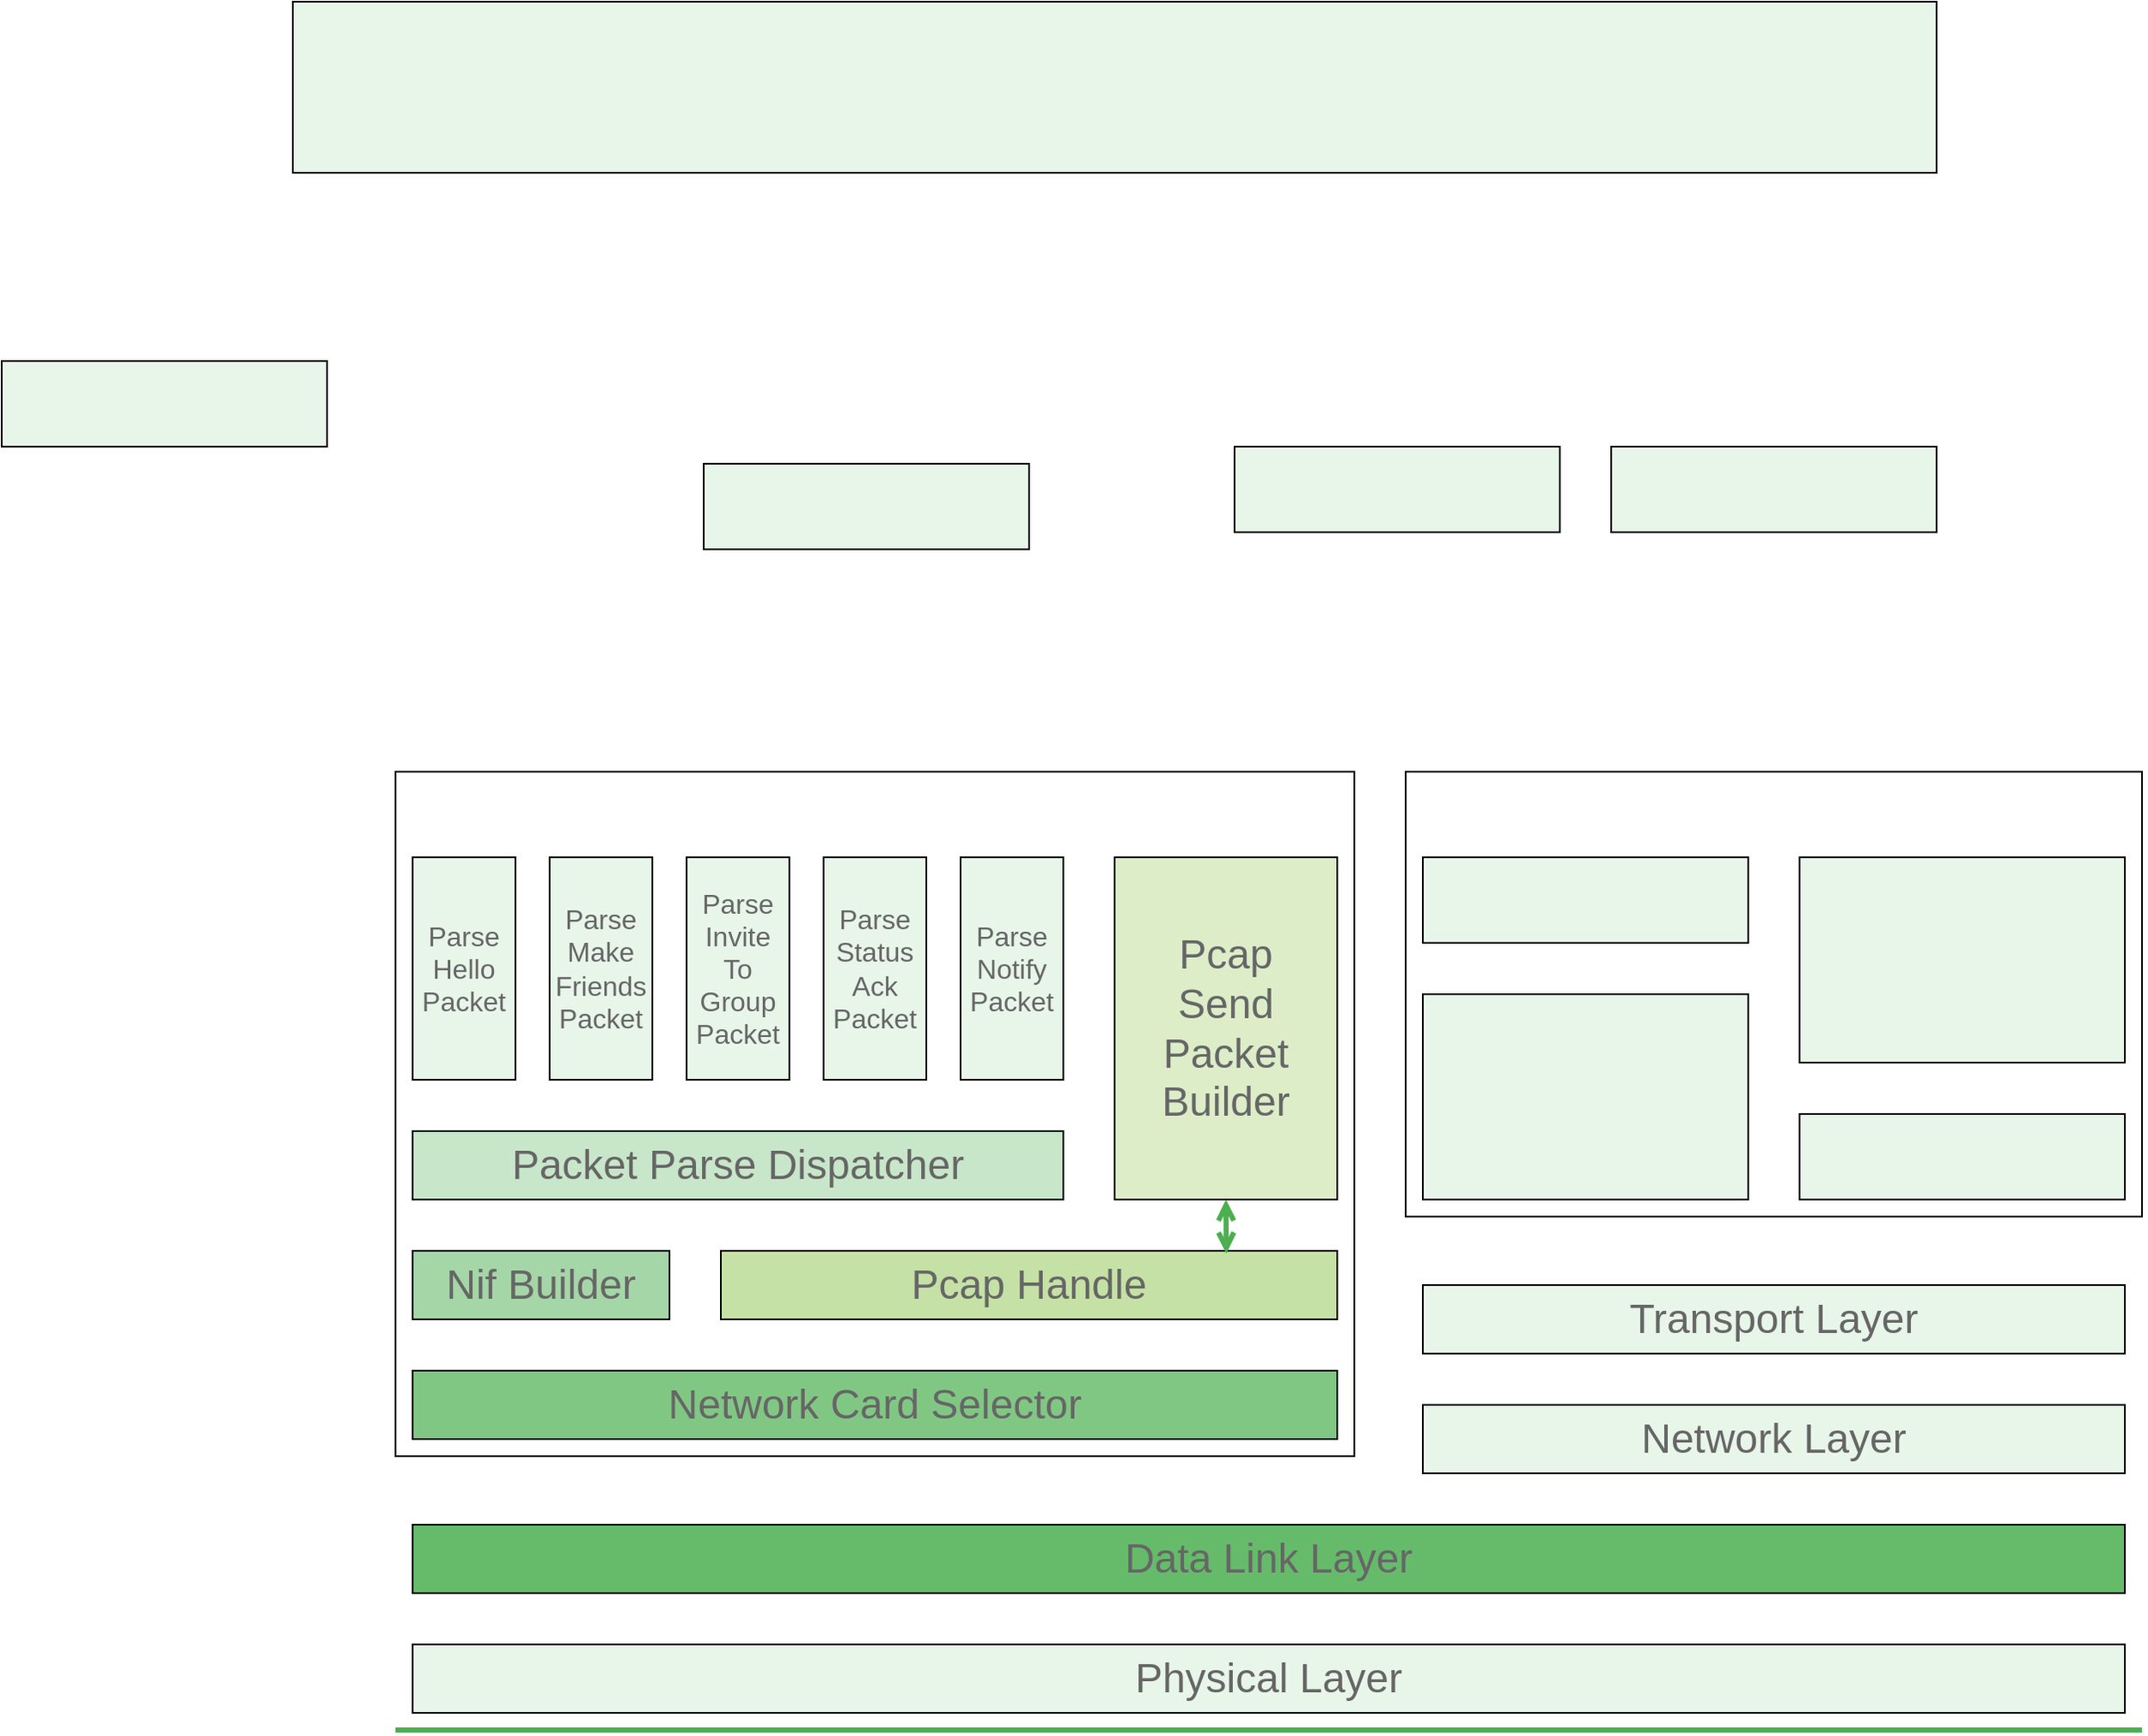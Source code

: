 <mxfile version="14.6.6" type="github">
  <diagram id="JCKB8MocDSN7x97dPDkK" name="Page-1">
    <mxGraphModel dx="1038" dy="628" grid="1" gridSize="10" guides="1" tooltips="1" connect="1" arrows="1" fold="1" page="1" pageScale="1" pageWidth="1654" pageHeight="2336" math="0" shadow="0">
      <root>
        <mxCell id="0" />
        <mxCell id="1" parent="0" />
        <mxCell id="Dv_WCurl7W9lhUE-oqcY-34" value="" style="rounded=0;whiteSpace=wrap;html=1;fillColor=none;" vertex="1" parent="1">
          <mxGeometry x="870" y="600" width="430" height="260" as="geometry" />
        </mxCell>
        <mxCell id="Dv_WCurl7W9lhUE-oqcY-24" value="&lt;span style=&quot;color: rgb(102 , 102 , 102) ; font-size: 24px&quot;&gt;Network Layer&lt;/span&gt;" style="rounded=0;whiteSpace=wrap;html=1;strokeColor=#000000;fillColor=#e8f5e9;strokeWidth=1;" vertex="1" parent="1">
          <mxGeometry x="880" y="970" width="410" height="40" as="geometry" />
        </mxCell>
        <mxCell id="Dv_WCurl7W9lhUE-oqcY-26" value="&lt;span style=&quot;color: rgb(102 , 102 , 102) ; font-size: 24px&quot;&gt;Transport Layer&lt;/span&gt;" style="rounded=0;whiteSpace=wrap;html=1;strokeColor=#000000;fillColor=#e8f5e9;strokeWidth=1;" vertex="1" parent="1">
          <mxGeometry x="880" y="900" width="410" height="40" as="geometry" />
        </mxCell>
        <mxCell id="Dv_WCurl7W9lhUE-oqcY-28" value="" style="rounded=0;whiteSpace=wrap;html=1;strokeColor=#000000;fillColor=#e8f5e9;strokeWidth=1;" vertex="1" parent="1">
          <mxGeometry x="880" y="730" width="190" height="120" as="geometry" />
        </mxCell>
        <mxCell id="Dv_WCurl7W9lhUE-oqcY-30" value="" style="rounded=0;whiteSpace=wrap;html=1;strokeColor=#000000;fillColor=#e8f5e9;strokeWidth=1;" vertex="1" parent="1">
          <mxGeometry x="1100" y="650" width="190" height="120" as="geometry" />
        </mxCell>
        <mxCell id="Dv_WCurl7W9lhUE-oqcY-31" value="" style="rounded=0;whiteSpace=wrap;html=1;strokeColor=#000000;fillColor=#e8f5e9;strokeWidth=1;" vertex="1" parent="1">
          <mxGeometry x="880" y="650" width="190" height="50" as="geometry" />
        </mxCell>
        <mxCell id="Dv_WCurl7W9lhUE-oqcY-32" value="" style="rounded=0;whiteSpace=wrap;html=1;strokeColor=#000000;fillColor=#e8f5e9;strokeWidth=1;" vertex="1" parent="1">
          <mxGeometry x="1100" y="800" width="190" height="50" as="geometry" />
        </mxCell>
        <mxCell id="Dv_WCurl7W9lhUE-oqcY-36" value="" style="rounded=0;whiteSpace=wrap;html=1;strokeColor=#000000;fillColor=#e8f5e9;" vertex="1" parent="1">
          <mxGeometry x="50" y="360" width="190" height="50" as="geometry" />
        </mxCell>
        <mxCell id="Dv_WCurl7W9lhUE-oqcY-37" value="" style="rounded=0;whiteSpace=wrap;html=1;strokeColor=#000000;fillColor=#e8f5e9;" vertex="1" parent="1">
          <mxGeometry x="460" y="420" width="190" height="50" as="geometry" />
        </mxCell>
        <mxCell id="Dv_WCurl7W9lhUE-oqcY-39" value="" style="rounded=0;whiteSpace=wrap;html=1;strokeColor=#000000;fillColor=#e8f5e9;" vertex="1" parent="1">
          <mxGeometry x="770" y="410" width="190" height="50" as="geometry" />
        </mxCell>
        <mxCell id="Dv_WCurl7W9lhUE-oqcY-40" value="" style="rounded=0;whiteSpace=wrap;html=1;strokeColor=#000000;fillColor=#e8f5e9;" vertex="1" parent="1">
          <mxGeometry x="990" y="410" width="190" height="50" as="geometry" />
        </mxCell>
        <mxCell id="Dv_WCurl7W9lhUE-oqcY-41" value="" style="rounded=0;whiteSpace=wrap;html=1;strokeColor=#000000;fillColor=#e8f5e9;" vertex="1" parent="1">
          <mxGeometry x="220" y="150" width="960" height="100" as="geometry" />
        </mxCell>
        <mxCell id="Dv_WCurl7W9lhUE-oqcY-56" value="" style="group" vertex="1" connectable="0" parent="1">
          <mxGeometry x="280" y="600" width="560" height="400" as="geometry" />
        </mxCell>
        <mxCell id="Dv_WCurl7W9lhUE-oqcY-10" value="&lt;font style=&quot;font-size: 24px&quot; color=&quot;#666666&quot;&gt;Nif Builder&lt;/font&gt;" style="rounded=0;whiteSpace=wrap;html=1;fillColor=#a5d6a7;strokeWidth=1;" vertex="1" parent="Dv_WCurl7W9lhUE-oqcY-56">
          <mxGeometry x="10" y="280" width="150" height="40" as="geometry" />
        </mxCell>
        <mxCell id="Dv_WCurl7W9lhUE-oqcY-11" value="&lt;font color=&quot;#666666&quot;&gt;&lt;span style=&quot;font-size: 24px&quot;&gt;Pcap Handle&lt;/span&gt;&lt;/font&gt;" style="rounded=0;whiteSpace=wrap;html=1;fillColor=#c5e1a5;strokeWidth=1;" vertex="1" parent="Dv_WCurl7W9lhUE-oqcY-56">
          <mxGeometry x="190" y="280" width="360" height="40" as="geometry" />
        </mxCell>
        <mxCell id="Dv_WCurl7W9lhUE-oqcY-16" value="&lt;font color=&quot;#666666&quot;&gt;&lt;span style=&quot;font-size: 24px&quot;&gt;Packet Parse Dispatcher&lt;/span&gt;&lt;/font&gt;" style="rounded=0;whiteSpace=wrap;html=1;strokeColor=#000000;fillColor=#c8e6c9;strokeWidth=1;" vertex="1" parent="Dv_WCurl7W9lhUE-oqcY-56">
          <mxGeometry x="10" y="210" width="380" height="40" as="geometry" />
        </mxCell>
        <mxCell id="Dv_WCurl7W9lhUE-oqcY-17" value="&lt;span style=&quot;color: rgb(102 , 102 , 102) ; font-size: 24px&quot;&gt;Pcap&lt;br&gt;Send&lt;br&gt;Packet&lt;br&gt;Builder&lt;br&gt;&lt;/span&gt;" style="rounded=0;whiteSpace=wrap;html=1;strokeColor=#000000;fillColor=#dcedc8;strokeWidth=1;" vertex="1" parent="Dv_WCurl7W9lhUE-oqcY-56">
          <mxGeometry x="420" y="50" width="130" height="200" as="geometry" />
        </mxCell>
        <mxCell id="Dv_WCurl7W9lhUE-oqcY-18" value="&lt;span style=&quot;color: rgb(102 , 102 , 102) ; font-size: 16px&quot;&gt;Parse&lt;br&gt;Hello&lt;br&gt;Packet&lt;br&gt;&lt;/span&gt;" style="rounded=0;whiteSpace=wrap;html=1;strokeColor=#000000;fillColor=#e8f5e9;strokeWidth=1;" vertex="1" parent="Dv_WCurl7W9lhUE-oqcY-56">
          <mxGeometry x="10" y="50" width="60" height="130" as="geometry" />
        </mxCell>
        <mxCell id="Dv_WCurl7W9lhUE-oqcY-19" value="&lt;span style=&quot;color: rgb(102 , 102 , 102) ; font-size: 16px&quot;&gt;Parse&lt;/span&gt;&lt;br style=&quot;color: rgb(102 , 102 , 102) ; font-size: 16px&quot;&gt;&lt;font color=&quot;#666666&quot;&gt;&lt;span style=&quot;font-size: 16px&quot;&gt;Make&lt;br&gt;Friends&lt;/span&gt;&lt;/font&gt;&lt;br style=&quot;color: rgb(102 , 102 , 102) ; font-size: 16px&quot;&gt;&lt;span style=&quot;color: rgb(102 , 102 , 102) ; font-size: 16px&quot;&gt;Packet&lt;/span&gt;" style="rounded=0;whiteSpace=wrap;html=1;strokeColor=#000000;fillColor=#e8f5e9;strokeWidth=1;" vertex="1" parent="Dv_WCurl7W9lhUE-oqcY-56">
          <mxGeometry x="90" y="50" width="60" height="130" as="geometry" />
        </mxCell>
        <mxCell id="Dv_WCurl7W9lhUE-oqcY-20" value="&lt;span style=&quot;color: rgb(102 , 102 , 102) ; font-size: 16px&quot;&gt;Parse&lt;/span&gt;&lt;br style=&quot;color: rgb(102 , 102 , 102) ; font-size: 16px&quot;&gt;&lt;span style=&quot;color: rgb(102 , 102 , 102) ; font-size: 16px&quot;&gt;Invite&lt;br&gt;&lt;/span&gt;&lt;span style=&quot;color: rgb(102 , 102 , 102) ; font-size: 16px&quot;&gt;To&lt;br&gt;&lt;/span&gt;&lt;font color=&quot;#666666&quot;&gt;&lt;span style=&quot;font-size: 16px&quot;&gt;Group&lt;/span&gt;&lt;/font&gt;&lt;br style=&quot;color: rgb(102 , 102 , 102) ; font-size: 16px&quot;&gt;&lt;span style=&quot;color: rgb(102 , 102 , 102) ; font-size: 16px&quot;&gt;Packet&lt;/span&gt;" style="rounded=0;whiteSpace=wrap;html=1;strokeColor=#000000;fillColor=#e8f5e9;strokeWidth=1;" vertex="1" parent="Dv_WCurl7W9lhUE-oqcY-56">
          <mxGeometry x="170" y="50" width="60" height="130" as="geometry" />
        </mxCell>
        <mxCell id="Dv_WCurl7W9lhUE-oqcY-21" value="&lt;span style=&quot;color: rgb(102 , 102 , 102) ; font-size: 16px&quot;&gt;Parse&lt;/span&gt;&lt;br style=&quot;color: rgb(102 , 102 , 102) ; font-size: 16px&quot;&gt;&lt;span style=&quot;color: rgb(102 , 102 , 102) ; font-size: 16px&quot;&gt;Status&lt;br&gt;&lt;/span&gt;&lt;font color=&quot;#666666&quot;&gt;&lt;span style=&quot;font-size: 16px&quot;&gt;Ack&lt;/span&gt;&lt;/font&gt;&lt;br style=&quot;color: rgb(102 , 102 , 102) ; font-size: 16px&quot;&gt;&lt;span style=&quot;color: rgb(102 , 102 , 102) ; font-size: 16px&quot;&gt;Packet&lt;/span&gt;" style="rounded=0;whiteSpace=wrap;html=1;strokeColor=#000000;fillColor=#e8f5e9;strokeWidth=1;" vertex="1" parent="Dv_WCurl7W9lhUE-oqcY-56">
          <mxGeometry x="250" y="50" width="60" height="130" as="geometry" />
        </mxCell>
        <mxCell id="Dv_WCurl7W9lhUE-oqcY-22" value="&lt;span style=&quot;color: rgb(102 , 102 , 102) ; font-size: 16px&quot;&gt;Parse&lt;/span&gt;&lt;br style=&quot;color: rgb(102 , 102 , 102) ; font-size: 16px&quot;&gt;&lt;font color=&quot;#666666&quot;&gt;&lt;span style=&quot;font-size: 16px&quot;&gt;Notify&lt;/span&gt;&lt;/font&gt;&lt;br style=&quot;color: rgb(102 , 102 , 102) ; font-size: 16px&quot;&gt;&lt;span style=&quot;color: rgb(102 , 102 , 102) ; font-size: 16px&quot;&gt;Packet&lt;/span&gt;" style="rounded=0;whiteSpace=wrap;html=1;strokeColor=#000000;fillColor=#e8f5e9;strokeWidth=1;" vertex="1" parent="Dv_WCurl7W9lhUE-oqcY-56">
          <mxGeometry x="330" y="50" width="60" height="130" as="geometry" />
        </mxCell>
        <mxCell id="Dv_WCurl7W9lhUE-oqcY-33" value="" style="rounded=0;whiteSpace=wrap;html=1;strokeColor=#000000;fillColor=none;" vertex="1" parent="Dv_WCurl7W9lhUE-oqcY-56">
          <mxGeometry width="560" height="400" as="geometry" />
        </mxCell>
        <mxCell id="Dv_WCurl7W9lhUE-oqcY-9" value="&lt;font style=&quot;font-size: 24px&quot; color=&quot;#666666&quot;&gt;Network Card Selector&lt;/font&gt;" style="rounded=0;whiteSpace=wrap;html=1;fillColor=#81c784;strokeWidth=1;" vertex="1" parent="Dv_WCurl7W9lhUE-oqcY-56">
          <mxGeometry x="10" y="350" width="540" height="40" as="geometry" />
        </mxCell>
        <mxCell id="Dv_WCurl7W9lhUE-oqcY-55" value="" style="endArrow=open;startArrow=open;html=1;strokeColor=#4caf50;strokeWidth=3;entryX=0.5;entryY=1;entryDx=0;entryDy=0;exitX=0.82;exitY=0.04;exitDx=0;exitDy=0;exitPerimeter=0;startFill=0;endFill=0;" edge="1" parent="Dv_WCurl7W9lhUE-oqcY-56" source="Dv_WCurl7W9lhUE-oqcY-11" target="Dv_WCurl7W9lhUE-oqcY-17">
          <mxGeometry width="50" height="50" relative="1" as="geometry">
            <mxPoint x="457" y="300" as="sourcePoint" />
            <mxPoint x="507" y="250" as="targetPoint" />
          </mxGeometry>
        </mxCell>
        <mxCell id="Dv_WCurl7W9lhUE-oqcY-64" value="&lt;span style=&quot;color: rgb(102 , 102 , 102) ; font-size: 24px&quot;&gt;Transport Layer&lt;/span&gt;" style="rounded=0;whiteSpace=wrap;html=1;strokeColor=#000000;fillColor=#e8f5e9;strokeWidth=1;" vertex="1" parent="1">
          <mxGeometry x="880" y="900" width="410" height="40" as="geometry" />
        </mxCell>
        <mxCell id="Dv_WCurl7W9lhUE-oqcY-71" value="&lt;span style=&quot;color: rgb(102 , 102 , 102) ; font-size: 24px&quot;&gt;Transport Layer&lt;/span&gt;" style="rounded=0;whiteSpace=wrap;html=1;strokeColor=#000000;fillColor=#e8f5e9;strokeWidth=1;" vertex="1" parent="1">
          <mxGeometry x="880" y="900" width="410" height="40" as="geometry" />
        </mxCell>
        <mxCell id="Dv_WCurl7W9lhUE-oqcY-72" value="&lt;span style=&quot;color: rgb(102 , 102 , 102) ; font-size: 24px&quot;&gt;Network Layer&lt;/span&gt;" style="rounded=0;whiteSpace=wrap;html=1;strokeColor=#000000;fillColor=#e8f5e9;strokeWidth=1;" vertex="1" parent="1">
          <mxGeometry x="880" y="970" width="410" height="40" as="geometry" />
        </mxCell>
        <mxCell id="Dv_WCurl7W9lhUE-oqcY-23" value="&lt;font color=&quot;#666666&quot;&gt;&lt;span style=&quot;font-size: 24px&quot;&gt;Data Link Layer&lt;/span&gt;&lt;/font&gt;" style="rounded=0;whiteSpace=wrap;html=1;strokeColor=#000000;fillColor=#66bb6a;strokeWidth=1;" vertex="1" parent="1">
          <mxGeometry x="290" y="1040" width="1000" height="40" as="geometry" />
        </mxCell>
        <mxCell id="Dv_WCurl7W9lhUE-oqcY-25" value="&lt;font color=&quot;#666666&quot;&gt;&lt;span style=&quot;font-size: 24px&quot;&gt;Physical Layer&lt;/span&gt;&lt;/font&gt;" style="rounded=0;whiteSpace=wrap;html=1;strokeColor=#000000;fillColor=#e8f5e9;strokeWidth=1;" vertex="1" parent="1">
          <mxGeometry x="290" y="1110" width="1000" height="40" as="geometry" />
        </mxCell>
        <mxCell id="Dv_WCurl7W9lhUE-oqcY-79" value="&lt;span style=&quot;color: rgb(102 , 102 , 102) ; font-size: 24px&quot;&gt;Transport Layer&lt;/span&gt;" style="rounded=0;whiteSpace=wrap;html=1;strokeColor=#000000;fillColor=#e8f5e9;strokeWidth=1;" vertex="1" parent="1">
          <mxGeometry x="880" y="900" width="410" height="40" as="geometry" />
        </mxCell>
        <mxCell id="Dv_WCurl7W9lhUE-oqcY-80" value="&lt;span style=&quot;color: rgb(102 , 102 , 102) ; font-size: 24px&quot;&gt;Network Layer&lt;/span&gt;" style="rounded=0;whiteSpace=wrap;html=1;strokeColor=#000000;fillColor=#e8f5e9;strokeWidth=1;" vertex="1" parent="1">
          <mxGeometry x="880" y="970" width="410" height="40" as="geometry" />
        </mxCell>
        <mxCell id="Dv_WCurl7W9lhUE-oqcY-74" value="" style="endArrow=none;html=1;strokeColor=#4caf50;strokeWidth=3;" edge="1" parent="1">
          <mxGeometry x="280" y="890" width="50" height="50" as="geometry">
            <mxPoint x="1300" y="1160" as="sourcePoint" />
            <mxPoint x="280" y="1160" as="targetPoint" />
          </mxGeometry>
        </mxCell>
      </root>
    </mxGraphModel>
  </diagram>
</mxfile>
